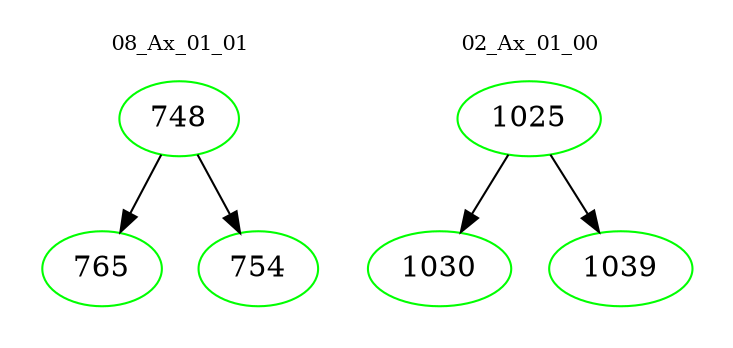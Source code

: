digraph{
subgraph cluster_0 {
color = white
label = "08_Ax_01_01";
fontsize=10;
T0_748 [label="748", color="green"]
T0_748 -> T0_765 [color="black"]
T0_765 [label="765", color="green"]
T0_748 -> T0_754 [color="black"]
T0_754 [label="754", color="green"]
}
subgraph cluster_1 {
color = white
label = "02_Ax_01_00";
fontsize=10;
T1_1025 [label="1025", color="green"]
T1_1025 -> T1_1030 [color="black"]
T1_1030 [label="1030", color="green"]
T1_1025 -> T1_1039 [color="black"]
T1_1039 [label="1039", color="green"]
}
}

